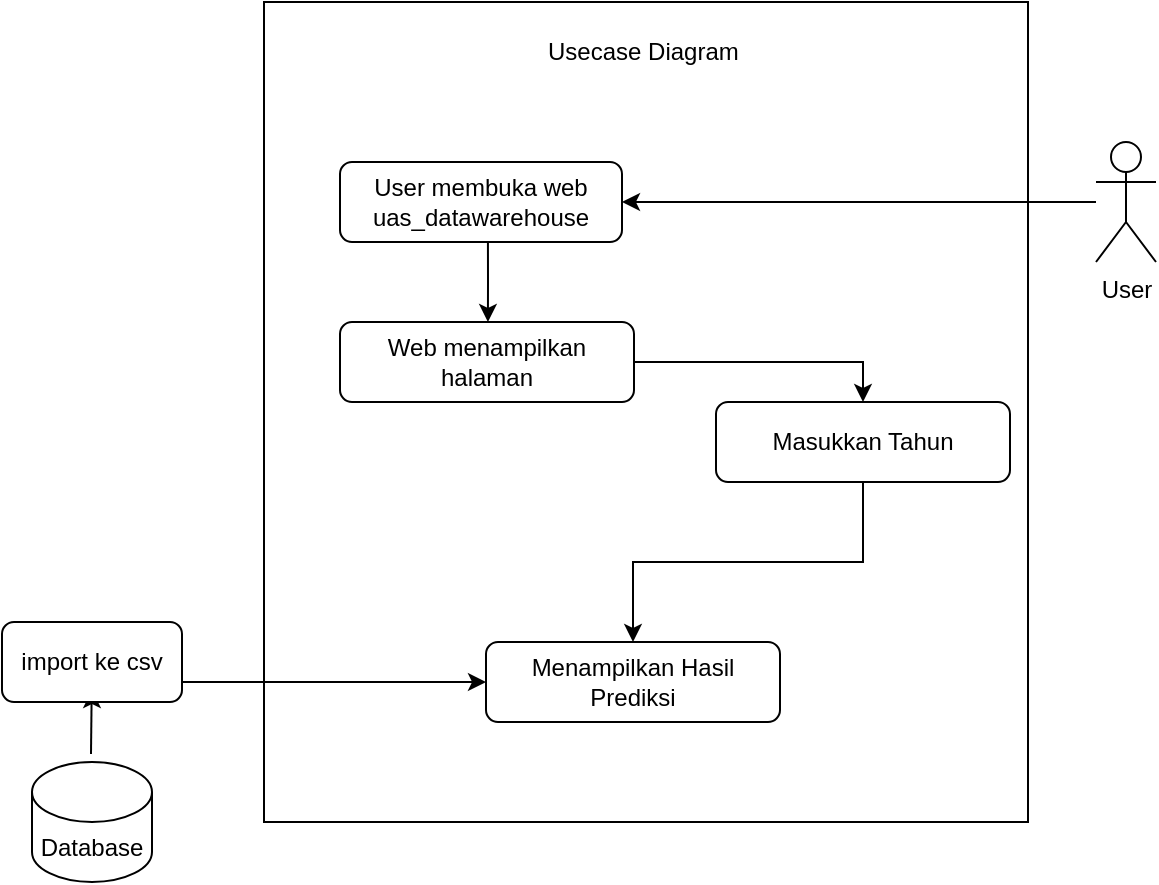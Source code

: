 <mxfile version="20.8.5" type="google"><diagram id="9Nt-HjL_H93JwqeE3YYk" name="Page-1"><mxGraphModel grid="1" page="1" gridSize="10" guides="1" tooltips="1" connect="1" arrows="1" fold="1" pageScale="1" pageWidth="850" pageHeight="1100" math="0" shadow="0"><root><mxCell id="0"/><mxCell id="1" parent="0"/><mxCell id="5D7hUQs9C2JH-Jx1tFQO-1" value="" style="rounded=0;whiteSpace=wrap;html=1;" vertex="1" parent="1"><mxGeometry x="216" y="190" width="382" height="410" as="geometry"/></mxCell><mxCell id="5D7hUQs9C2JH-Jx1tFQO-2" style="edgeStyle=orthogonalEdgeStyle;rounded=0;orthogonalLoop=1;jettySize=auto;html=1;entryX=1;entryY=0.5;entryDx=0;entryDy=0;" edge="1" parent="1" source="5D7hUQs9C2JH-Jx1tFQO-3" target="5D7hUQs9C2JH-Jx1tFQO-5"><mxGeometry relative="1" as="geometry"/></mxCell><mxCell id="5D7hUQs9C2JH-Jx1tFQO-3" value="&lt;div&gt;User&lt;/div&gt;&lt;div&gt;&lt;br&gt;&lt;/div&gt;" style="shape=umlActor;verticalLabelPosition=bottom;verticalAlign=top;html=1;outlineConnect=0;" vertex="1" parent="1"><mxGeometry x="632" y="260" width="30" height="60" as="geometry"/></mxCell><mxCell id="5D7hUQs9C2JH-Jx1tFQO-4" style="edgeStyle=orthogonalEdgeStyle;rounded=0;orthogonalLoop=1;jettySize=auto;html=1;" edge="1" parent="1"><mxGeometry relative="1" as="geometry"><Array as="points"><mxPoint x="328" y="330"/><mxPoint x="328" y="330"/></Array><mxPoint x="327.966" y="310" as="sourcePoint"/><mxPoint x="327.966" y="350" as="targetPoint"/></mxGeometry></mxCell><mxCell id="5D7hUQs9C2JH-Jx1tFQO-5" value="&lt;div&gt;User membuka web uas_datawarehouse&lt;/div&gt;" style="rounded=1;whiteSpace=wrap;html=1;" vertex="1" parent="1"><mxGeometry x="254" y="270" width="141" height="40" as="geometry"/></mxCell><mxCell id="5D7hUQs9C2JH-Jx1tFQO-6" style="edgeStyle=orthogonalEdgeStyle;rounded=0;orthogonalLoop=1;jettySize=auto;html=1;entryX=0.5;entryY=0;entryDx=0;entryDy=0;" edge="1" parent="1" source="5D7hUQs9C2JH-Jx1tFQO-7" target="5D7hUQs9C2JH-Jx1tFQO-10"><mxGeometry relative="1" as="geometry"/></mxCell><mxCell id="5D7hUQs9C2JH-Jx1tFQO-7" value="Web menampilkan halaman" style="rounded=1;whiteSpace=wrap;html=1;" vertex="1" parent="1"><mxGeometry x="254" y="350" width="147" height="40" as="geometry"/></mxCell><mxCell id="5D7hUQs9C2JH-Jx1tFQO-8" value="Usecase Diagram" style="text;strokeColor=none;fillColor=none;align=left;verticalAlign=middle;spacingLeft=4;spacingRight=4;overflow=hidden;points=[[0,0.5],[1,0.5]];portConstraint=eastwest;rotatable=0;whiteSpace=wrap;html=1;" vertex="1" parent="1"><mxGeometry x="352" y="200" width="122" height="30" as="geometry"/></mxCell><mxCell id="fP74haFE2Xkx4a_-DDmr-12" value="" style="edgeStyle=orthogonalEdgeStyle;rounded=0;orthogonalLoop=1;jettySize=auto;html=1;" edge="1" parent="1" source="5D7hUQs9C2JH-Jx1tFQO-10" target="fP74haFE2Xkx4a_-DDmr-11"><mxGeometry relative="1" as="geometry"/></mxCell><mxCell id="5D7hUQs9C2JH-Jx1tFQO-10" value="Masukkan Tahun" style="rounded=1;whiteSpace=wrap;html=1;" vertex="1" parent="1"><mxGeometry x="442" y="390" width="147" height="40" as="geometry"/></mxCell><mxCell id="5D7hUQs9C2JH-Jx1tFQO-14" value="Database" style="shape=cylinder3;whiteSpace=wrap;html=1;boundedLbl=1;backgroundOutline=1;size=15;" vertex="1" parent="1"><mxGeometry x="100" y="570" width="60" height="60" as="geometry"/></mxCell><mxCell id="fP74haFE2Xkx4a_-DDmr-2" value="" style="endArrow=classic;html=1;rounded=0;startArrow=none;" edge="1" parent="1" source="fP74haFE2Xkx4a_-DDmr-3"><mxGeometry width="50" height="50" relative="1" as="geometry"><mxPoint x="129.5" y="566" as="sourcePoint"/><mxPoint x="130" y="534" as="targetPoint"/></mxGeometry></mxCell><mxCell id="fP74haFE2Xkx4a_-DDmr-5" value="" style="endArrow=classic;html=1;rounded=0;entryX=0;entryY=0.5;entryDx=0;entryDy=0;exitX=1;exitY=0.75;exitDx=0;exitDy=0;" edge="1" parent="1" source="fP74haFE2Xkx4a_-DDmr-3" target="fP74haFE2Xkx4a_-DDmr-11"><mxGeometry width="50" height="50" relative="1" as="geometry"><mxPoint x="175" y="440" as="sourcePoint"/><mxPoint x="330" y="537" as="targetPoint"/></mxGeometry></mxCell><mxCell id="fP74haFE2Xkx4a_-DDmr-11" value="Menampilkan Hasil Prediksi" style="rounded=1;whiteSpace=wrap;html=1;" vertex="1" parent="1"><mxGeometry x="327" y="510" width="147" height="40" as="geometry"/></mxCell><mxCell id="fP74haFE2Xkx4a_-DDmr-13" value="" style="endArrow=none;html=1;rounded=0;" edge="1" parent="1" target="fP74haFE2Xkx4a_-DDmr-3"><mxGeometry width="50" height="50" relative="1" as="geometry"><mxPoint x="129.5" y="566" as="sourcePoint"/><mxPoint x="130" y="534" as="targetPoint"/></mxGeometry></mxCell><mxCell id="fP74haFE2Xkx4a_-DDmr-3" value="import ke csv" style="rounded=1;whiteSpace=wrap;html=1;" vertex="1" parent="1"><mxGeometry x="85" y="500" width="90" height="40" as="geometry"/></mxCell></root></mxGraphModel></diagram></mxfile>